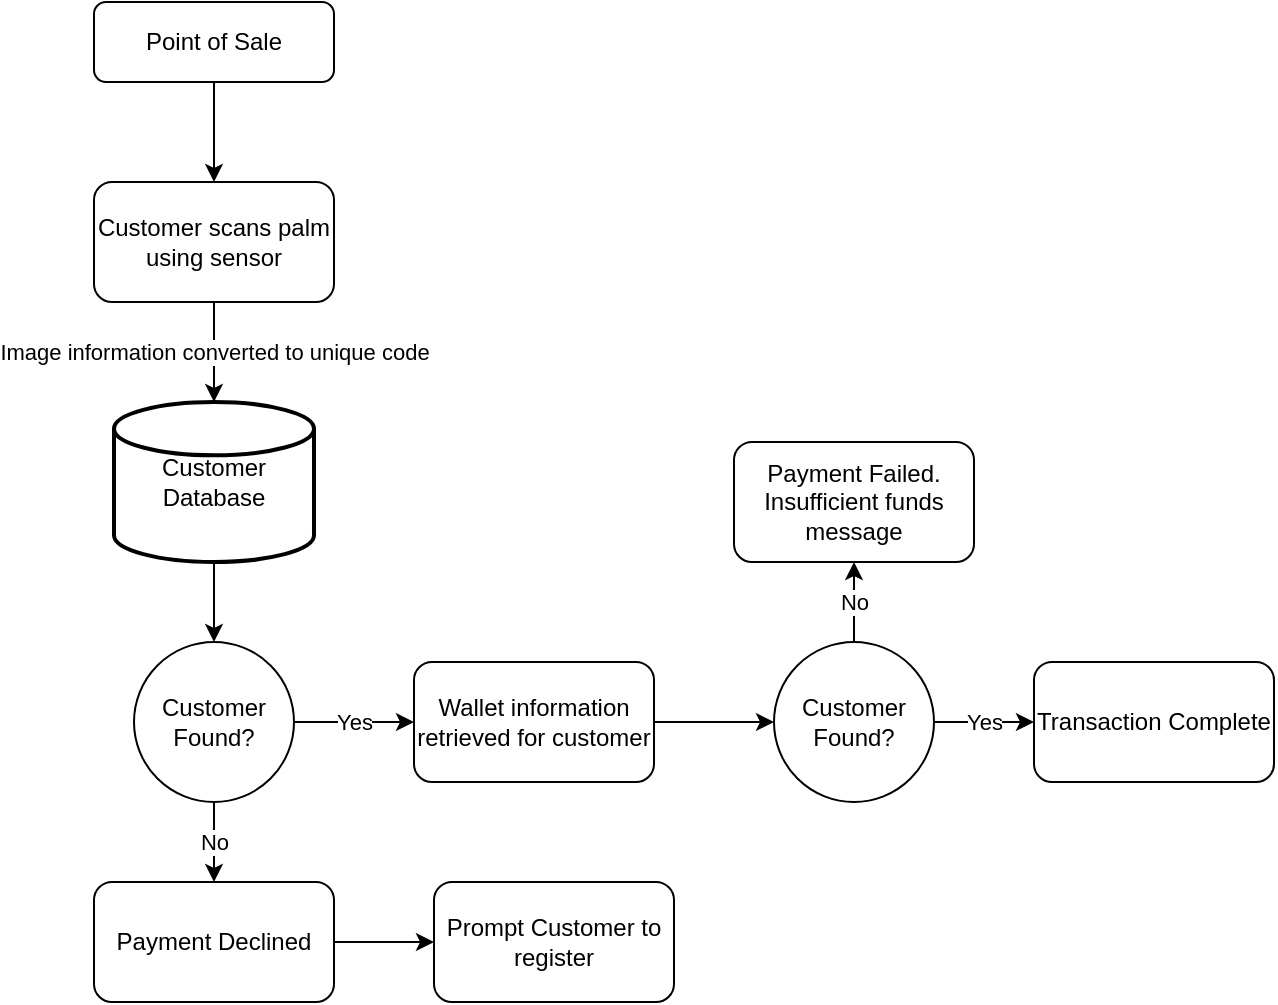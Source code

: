 <mxfile version="14.2.7" type="github">
  <diagram id="C5RBs43oDa-KdzZeNtuy" name="Page-1">
    <mxGraphModel dx="1108" dy="580" grid="1" gridSize="10" guides="1" tooltips="1" connect="1" arrows="1" fold="1" page="1" pageScale="1" pageWidth="827" pageHeight="1169" math="0" shadow="0">
      <root>
        <mxCell id="WIyWlLk6GJQsqaUBKTNV-0" />
        <mxCell id="WIyWlLk6GJQsqaUBKTNV-1" parent="WIyWlLk6GJQsqaUBKTNV-0" />
        <mxCell id="WIyWlLk6GJQsqaUBKTNV-3" value="Point of Sale" style="rounded=1;whiteSpace=wrap;html=1;fontSize=12;glass=0;strokeWidth=1;shadow=0;" parent="WIyWlLk6GJQsqaUBKTNV-1" vertex="1">
          <mxGeometry x="160" y="80" width="120" height="40" as="geometry" />
        </mxCell>
        <mxCell id="jEIIlJHrfqz9awi3rQvh-1" value="Customer scans palm using sensor" style="rounded=1;whiteSpace=wrap;html=1;" vertex="1" parent="WIyWlLk6GJQsqaUBKTNV-1">
          <mxGeometry x="160" y="170" width="120" height="60" as="geometry" />
        </mxCell>
        <mxCell id="jEIIlJHrfqz9awi3rQvh-2" value="Wallet information retrieved for customer" style="rounded=1;whiteSpace=wrap;html=1;" vertex="1" parent="WIyWlLk6GJQsqaUBKTNV-1">
          <mxGeometry x="320" y="410" width="120" height="60" as="geometry" />
        </mxCell>
        <mxCell id="jEIIlJHrfqz9awi3rQvh-7" value="Customer Found?" style="ellipse;whiteSpace=wrap;html=1;aspect=fixed;" vertex="1" parent="WIyWlLk6GJQsqaUBKTNV-1">
          <mxGeometry x="180" y="400" width="80" height="80" as="geometry" />
        </mxCell>
        <mxCell id="jEIIlJHrfqz9awi3rQvh-12" value="Payment Declined" style="rounded=1;whiteSpace=wrap;html=1;" vertex="1" parent="WIyWlLk6GJQsqaUBKTNV-1">
          <mxGeometry x="160" y="520" width="120" height="60" as="geometry" />
        </mxCell>
        <mxCell id="jEIIlJHrfqz9awi3rQvh-19" value="Prompt Customer to register" style="rounded=1;whiteSpace=wrap;html=1;" vertex="1" parent="WIyWlLk6GJQsqaUBKTNV-1">
          <mxGeometry x="330" y="520" width="120" height="60" as="geometry" />
        </mxCell>
        <mxCell id="jEIIlJHrfqz9awi3rQvh-24" value="Customer Database" style="strokeWidth=2;html=1;shape=mxgraph.flowchart.database;whiteSpace=wrap;" vertex="1" parent="WIyWlLk6GJQsqaUBKTNV-1">
          <mxGeometry x="170" y="280" width="100" height="80" as="geometry" />
        </mxCell>
        <mxCell id="jEIIlJHrfqz9awi3rQvh-28" value="" style="endArrow=classic;html=1;exitX=0.5;exitY=1;exitDx=0;exitDy=0;" edge="1" parent="WIyWlLk6GJQsqaUBKTNV-1" source="WIyWlLk6GJQsqaUBKTNV-3" target="jEIIlJHrfqz9awi3rQvh-1">
          <mxGeometry width="50" height="50" relative="1" as="geometry">
            <mxPoint x="380" y="350" as="sourcePoint" />
            <mxPoint x="430" y="300" as="targetPoint" />
          </mxGeometry>
        </mxCell>
        <mxCell id="jEIIlJHrfqz9awi3rQvh-29" value="" style="endArrow=classic;html=1;exitX=0.5;exitY=1;exitDx=0;exitDy=0;" edge="1" parent="WIyWlLk6GJQsqaUBKTNV-1" source="jEIIlJHrfqz9awi3rQvh-1" target="jEIIlJHrfqz9awi3rQvh-24">
          <mxGeometry relative="1" as="geometry">
            <mxPoint x="350" y="320" as="sourcePoint" />
            <mxPoint x="450" y="320" as="targetPoint" />
          </mxGeometry>
        </mxCell>
        <mxCell id="jEIIlJHrfqz9awi3rQvh-30" value="Image information converted to unique code" style="edgeLabel;resizable=0;html=1;align=center;verticalAlign=middle;" connectable="0" vertex="1" parent="jEIIlJHrfqz9awi3rQvh-29">
          <mxGeometry relative="1" as="geometry" />
        </mxCell>
        <mxCell id="jEIIlJHrfqz9awi3rQvh-32" value="" style="endArrow=classic;html=1;exitX=0.5;exitY=1;exitDx=0;exitDy=0;exitPerimeter=0;entryX=0.5;entryY=0;entryDx=0;entryDy=0;" edge="1" parent="WIyWlLk6GJQsqaUBKTNV-1" source="jEIIlJHrfqz9awi3rQvh-24" target="jEIIlJHrfqz9awi3rQvh-7">
          <mxGeometry width="50" height="50" relative="1" as="geometry">
            <mxPoint x="380" y="350" as="sourcePoint" />
            <mxPoint x="430" y="300" as="targetPoint" />
          </mxGeometry>
        </mxCell>
        <mxCell id="jEIIlJHrfqz9awi3rQvh-33" value="" style="endArrow=classic;html=1;exitX=0.5;exitY=1;exitDx=0;exitDy=0;" edge="1" parent="WIyWlLk6GJQsqaUBKTNV-1" source="jEIIlJHrfqz9awi3rQvh-7">
          <mxGeometry relative="1" as="geometry">
            <mxPoint x="350" y="320" as="sourcePoint" />
            <mxPoint x="220" y="520" as="targetPoint" />
          </mxGeometry>
        </mxCell>
        <mxCell id="jEIIlJHrfqz9awi3rQvh-34" value="No" style="edgeLabel;resizable=0;html=1;align=center;verticalAlign=middle;" connectable="0" vertex="1" parent="jEIIlJHrfqz9awi3rQvh-33">
          <mxGeometry relative="1" as="geometry" />
        </mxCell>
        <mxCell id="jEIIlJHrfqz9awi3rQvh-35" value="" style="endArrow=classic;html=1;exitX=1;exitY=0.5;exitDx=0;exitDy=0;" edge="1" parent="WIyWlLk6GJQsqaUBKTNV-1" source="jEIIlJHrfqz9awi3rQvh-12">
          <mxGeometry width="50" height="50" relative="1" as="geometry">
            <mxPoint x="380" y="360" as="sourcePoint" />
            <mxPoint x="330" y="550" as="targetPoint" />
          </mxGeometry>
        </mxCell>
        <mxCell id="jEIIlJHrfqz9awi3rQvh-36" value="" style="endArrow=classic;html=1;exitX=1;exitY=0.5;exitDx=0;exitDy=0;" edge="1" parent="WIyWlLk6GJQsqaUBKTNV-1" source="jEIIlJHrfqz9awi3rQvh-7">
          <mxGeometry relative="1" as="geometry">
            <mxPoint x="230" y="490" as="sourcePoint" />
            <mxPoint x="320" y="440" as="targetPoint" />
          </mxGeometry>
        </mxCell>
        <mxCell id="jEIIlJHrfqz9awi3rQvh-37" value="Yes" style="edgeLabel;resizable=0;html=1;align=center;verticalAlign=middle;" connectable="0" vertex="1" parent="jEIIlJHrfqz9awi3rQvh-36">
          <mxGeometry relative="1" as="geometry" />
        </mxCell>
        <mxCell id="jEIIlJHrfqz9awi3rQvh-38" value="Customer Found?" style="ellipse;whiteSpace=wrap;html=1;aspect=fixed;" vertex="1" parent="WIyWlLk6GJQsqaUBKTNV-1">
          <mxGeometry x="500" y="400" width="80" height="80" as="geometry" />
        </mxCell>
        <mxCell id="jEIIlJHrfqz9awi3rQvh-40" value="" style="endArrow=classic;html=1;exitX=1;exitY=0.5;exitDx=0;exitDy=0;entryX=0;entryY=0.5;entryDx=0;entryDy=0;" edge="1" parent="WIyWlLk6GJQsqaUBKTNV-1" source="jEIIlJHrfqz9awi3rQvh-2" target="jEIIlJHrfqz9awi3rQvh-38">
          <mxGeometry width="50" height="50" relative="1" as="geometry">
            <mxPoint x="380" y="350" as="sourcePoint" />
            <mxPoint x="430" y="300" as="targetPoint" />
          </mxGeometry>
        </mxCell>
        <mxCell id="jEIIlJHrfqz9awi3rQvh-47" value="" style="endArrow=classic;html=1;exitX=1;exitY=0.5;exitDx=0;exitDy=0;" edge="1" parent="WIyWlLk6GJQsqaUBKTNV-1" source="jEIIlJHrfqz9awi3rQvh-38">
          <mxGeometry relative="1" as="geometry">
            <mxPoint x="350" y="320" as="sourcePoint" />
            <mxPoint x="630" y="440" as="targetPoint" />
          </mxGeometry>
        </mxCell>
        <mxCell id="jEIIlJHrfqz9awi3rQvh-48" value="Yes" style="edgeLabel;resizable=0;html=1;align=center;verticalAlign=middle;" connectable="0" vertex="1" parent="jEIIlJHrfqz9awi3rQvh-47">
          <mxGeometry relative="1" as="geometry" />
        </mxCell>
        <mxCell id="jEIIlJHrfqz9awi3rQvh-49" value="Transaction Complete" style="rounded=1;whiteSpace=wrap;html=1;" vertex="1" parent="WIyWlLk6GJQsqaUBKTNV-1">
          <mxGeometry x="630" y="410" width="120" height="60" as="geometry" />
        </mxCell>
        <mxCell id="jEIIlJHrfqz9awi3rQvh-50" value="" style="endArrow=classic;html=1;exitX=0.5;exitY=0;exitDx=0;exitDy=0;" edge="1" parent="WIyWlLk6GJQsqaUBKTNV-1" source="jEIIlJHrfqz9awi3rQvh-38">
          <mxGeometry relative="1" as="geometry">
            <mxPoint x="590" y="450" as="sourcePoint" />
            <mxPoint x="540" y="360" as="targetPoint" />
          </mxGeometry>
        </mxCell>
        <mxCell id="jEIIlJHrfqz9awi3rQvh-51" value="No" style="edgeLabel;resizable=0;html=1;align=center;verticalAlign=middle;" connectable="0" vertex="1" parent="jEIIlJHrfqz9awi3rQvh-50">
          <mxGeometry relative="1" as="geometry" />
        </mxCell>
        <mxCell id="jEIIlJHrfqz9awi3rQvh-52" value="Payment Failed. Insufficient funds message" style="rounded=1;whiteSpace=wrap;html=1;" vertex="1" parent="WIyWlLk6GJQsqaUBKTNV-1">
          <mxGeometry x="480" y="300" width="120" height="60" as="geometry" />
        </mxCell>
      </root>
    </mxGraphModel>
  </diagram>
</mxfile>
